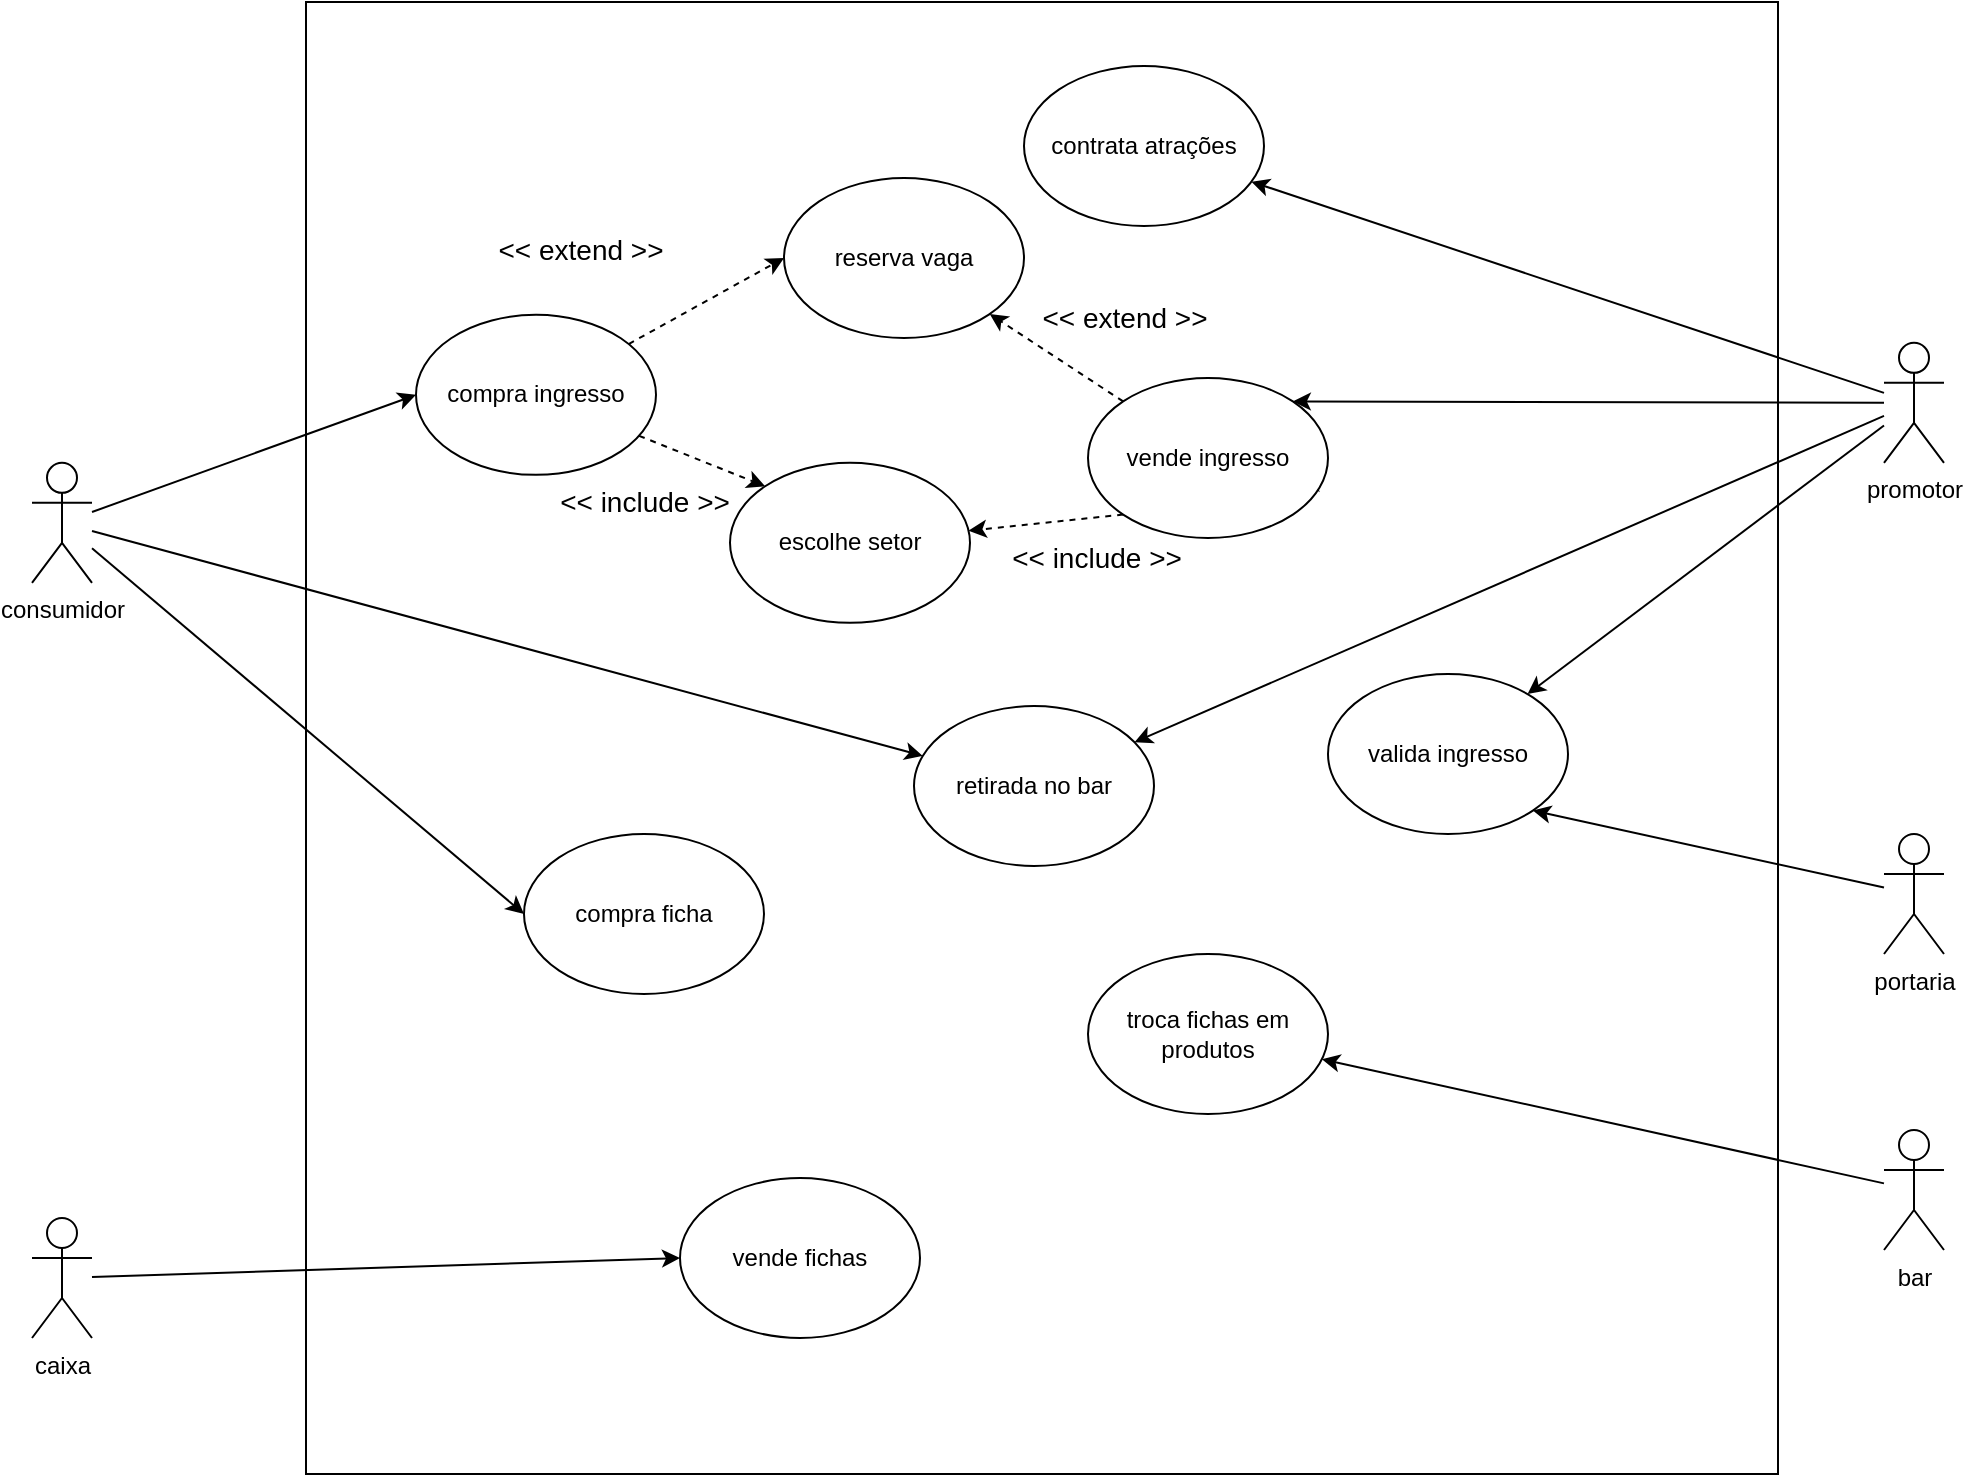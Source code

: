 <mxfile version="13.1.2" type="google"><diagram id="C5RBs43oDa-KdzZeNtuy" name="Page-1"><mxGraphModel dx="1389" dy="1291" grid="1" gridSize="16" guides="1" tooltips="1" connect="1" arrows="1" fold="1" page="1" pageScale="1" pageWidth="690" pageHeight="980" math="0" shadow="0"><root><object label="" id="WIyWlLk6GJQsqaUBKTNV-0"><mxCell/></object><mxCell id="WIyWlLk6GJQsqaUBKTNV-1" parent="WIyWlLk6GJQsqaUBKTNV-0"/><mxCell id="Ul4ZE8-KAoyqZ2ItL-6J-13" style="edgeStyle=none;rounded=0;orthogonalLoop=1;jettySize=auto;html=1;dashed=1;" parent="WIyWlLk6GJQsqaUBKTNV-1" source="Ul4ZE8-KAoyqZ2ItL-6J-2" edge="1"><mxGeometry relative="1" as="geometry"><mxPoint x="843.537" y="398.961" as="targetPoint"/></mxGeometry></mxCell><mxCell id="Ul4ZE8-KAoyqZ2ItL-6J-2" value="vende ingresso" style="ellipse;whiteSpace=wrap;html=1;" parent="WIyWlLk6GJQsqaUBKTNV-1" vertex="1"><mxGeometry x="736" y="348" width="120" height="80" as="geometry"/></mxCell><mxCell id="Ul4ZE8-KAoyqZ2ItL-6J-15" value="vende fichas" style="ellipse;whiteSpace=wrap;html=1;" parent="WIyWlLk6GJQsqaUBKTNV-1" vertex="1"><mxGeometry x="532" y="748" width="120" height="80" as="geometry"/></mxCell><mxCell id="Ul4ZE8-KAoyqZ2ItL-6J-27" value="contrata atrações" style="ellipse;whiteSpace=wrap;html=1;" parent="WIyWlLk6GJQsqaUBKTNV-1" vertex="1"><mxGeometry x="704" y="192" width="120" height="80" as="geometry"/></mxCell><mxCell id="Ul4ZE8-KAoyqZ2ItL-6J-55" style="edgeStyle=none;rounded=0;orthogonalLoop=1;jettySize=auto;html=1;" parent="WIyWlLk6GJQsqaUBKTNV-1" source="Ul4ZE8-KAoyqZ2ItL-6J-54" target="Ul4ZE8-KAoyqZ2ItL-6J-27" edge="1"><mxGeometry relative="1" as="geometry"><mxPoint x="764" y="342.168" as="sourcePoint"/></mxGeometry></mxCell><mxCell id="Ul4ZE8-KAoyqZ2ItL-6J-56" style="edgeStyle=none;rounded=0;orthogonalLoop=1;jettySize=auto;html=1;entryX=1;entryY=0;entryDx=0;entryDy=0;" parent="WIyWlLk6GJQsqaUBKTNV-1" source="Ul4ZE8-KAoyqZ2ItL-6J-54" target="Ul4ZE8-KAoyqZ2ItL-6J-2" edge="1"><mxGeometry relative="1" as="geometry"><mxPoint x="794" y="350.154" as="sourcePoint"/></mxGeometry></mxCell><mxCell id="Vz4cRwSXYTwyTHWGWpfh-15" style="rounded=0;orthogonalLoop=1;jettySize=auto;html=1;" parent="WIyWlLk6GJQsqaUBKTNV-1" source="Ul4ZE8-KAoyqZ2ItL-6J-54" target="Vz4cRwSXYTwyTHWGWpfh-14" edge="1"><mxGeometry relative="1" as="geometry"/></mxCell><mxCell id="Vz4cRwSXYTwyTHWGWpfh-38" style="edgeStyle=none;rounded=0;orthogonalLoop=1;jettySize=auto;html=1;" parent="WIyWlLk6GJQsqaUBKTNV-1" source="Ul4ZE8-KAoyqZ2ItL-6J-54" target="Vz4cRwSXYTwyTHWGWpfh-10" edge="1"><mxGeometry relative="1" as="geometry"/></mxCell><mxCell id="Ul4ZE8-KAoyqZ2ItL-6J-54" value="promotor" style="shape=umlActor;verticalLabelPosition=bottom;labelBackgroundColor=#ffffff;verticalAlign=top;html=1;outlineConnect=0;" parent="WIyWlLk6GJQsqaUBKTNV-1" vertex="1"><mxGeometry x="1134" y="330.43" width="30" height="60" as="geometry"/></mxCell><mxCell id="Ul4ZE8-KAoyqZ2ItL-6J-61" style="edgeStyle=none;rounded=0;orthogonalLoop=1;jettySize=auto;html=1;" parent="WIyWlLk6GJQsqaUBKTNV-1" source="Ul4ZE8-KAoyqZ2ItL-6J-58" target="Ul4ZE8-KAoyqZ2ItL-6J-60" edge="1"><mxGeometry relative="1" as="geometry"/></mxCell><mxCell id="Ul4ZE8-KAoyqZ2ItL-6J-58" value="bar" style="shape=umlActor;verticalLabelPosition=bottom;labelBackgroundColor=#ffffff;verticalAlign=top;html=1;outlineConnect=0;" parent="WIyWlLk6GJQsqaUBKTNV-1" vertex="1"><mxGeometry x="1134" y="724" width="30" height="60" as="geometry"/></mxCell><mxCell id="Ul4ZE8-KAoyqZ2ItL-6J-60" value="troca fichas em produtos" style="ellipse;whiteSpace=wrap;html=1;" parent="WIyWlLk6GJQsqaUBKTNV-1" vertex="1"><mxGeometry x="736" y="636" width="120" height="80" as="geometry"/></mxCell><mxCell id="Vz4cRwSXYTwyTHWGWpfh-2" style="edgeStyle=none;rounded=0;orthogonalLoop=1;jettySize=auto;html=1;entryX=0;entryY=0.5;entryDx=0;entryDy=0;" parent="WIyWlLk6GJQsqaUBKTNV-1" source="Vz4cRwSXYTwyTHWGWpfh-4" target="Vz4cRwSXYTwyTHWGWpfh-7" edge="1"><mxGeometry relative="1" as="geometry"/></mxCell><mxCell id="Vz4cRwSXYTwyTHWGWpfh-3" style="edgeStyle=none;rounded=0;orthogonalLoop=1;jettySize=auto;html=1;" parent="WIyWlLk6GJQsqaUBKTNV-1" source="Vz4cRwSXYTwyTHWGWpfh-4" target="Vz4cRwSXYTwyTHWGWpfh-10" edge="1"><mxGeometry relative="1" as="geometry"/></mxCell><mxCell id="Vz4cRwSXYTwyTHWGWpfh-41" value="" style="edgeStyle=none;rounded=0;orthogonalLoop=1;jettySize=auto;html=1;entryX=0;entryY=0.5;entryDx=0;entryDy=0;" parent="WIyWlLk6GJQsqaUBKTNV-1" source="Vz4cRwSXYTwyTHWGWpfh-4" target="Vz4cRwSXYTwyTHWGWpfh-39" edge="1"><mxGeometry relative="1" as="geometry"><mxPoint x="334" y="606" as="targetPoint"/></mxGeometry></mxCell><mxCell id="Vz4cRwSXYTwyTHWGWpfh-4" value="consumidor" style="shape=umlActor;verticalLabelPosition=bottom;labelBackgroundColor=#ffffff;verticalAlign=top;html=1;outlineConnect=0;" parent="WIyWlLk6GJQsqaUBKTNV-1" vertex="1"><mxGeometry x="208" y="390.43" width="30" height="60" as="geometry"/></mxCell><mxCell id="Vz4cRwSXYTwyTHWGWpfh-5" style="edgeStyle=none;rounded=0;orthogonalLoop=1;jettySize=auto;html=1;dashed=1;exitX=0;exitY=0;exitDx=0;exitDy=0;" parent="WIyWlLk6GJQsqaUBKTNV-1" source="Ul4ZE8-KAoyqZ2ItL-6J-2" target="Vz4cRwSXYTwyTHWGWpfh-8" edge="1"><mxGeometry relative="1" as="geometry"/></mxCell><mxCell id="Vz4cRwSXYTwyTHWGWpfh-6" style="edgeStyle=none;rounded=0;orthogonalLoop=1;jettySize=auto;html=1;dashed=1;exitX=0;exitY=1;exitDx=0;exitDy=0;" parent="WIyWlLk6GJQsqaUBKTNV-1" source="Ul4ZE8-KAoyqZ2ItL-6J-2" target="Vz4cRwSXYTwyTHWGWpfh-11" edge="1"><mxGeometry relative="1" as="geometry"/></mxCell><mxCell id="Vz4cRwSXYTwyTHWGWpfh-26" style="edgeStyle=none;rounded=0;orthogonalLoop=1;jettySize=auto;html=1;entryX=0;entryY=0;entryDx=0;entryDy=0;dashed=1;" parent="WIyWlLk6GJQsqaUBKTNV-1" source="Vz4cRwSXYTwyTHWGWpfh-7" target="Vz4cRwSXYTwyTHWGWpfh-11" edge="1"><mxGeometry relative="1" as="geometry"/></mxCell><mxCell id="Vz4cRwSXYTwyTHWGWpfh-35" style="edgeStyle=none;rounded=0;orthogonalLoop=1;jettySize=auto;html=1;dashed=1;entryX=0;entryY=0.5;entryDx=0;entryDy=0;" parent="WIyWlLk6GJQsqaUBKTNV-1" source="Vz4cRwSXYTwyTHWGWpfh-7" target="Vz4cRwSXYTwyTHWGWpfh-8" edge="1"><mxGeometry relative="1" as="geometry"><mxPoint x="575.164" y="258.004" as="targetPoint"/></mxGeometry></mxCell><mxCell id="Vz4cRwSXYTwyTHWGWpfh-7" value="compra ingresso" style="ellipse;whiteSpace=wrap;html=1;" parent="WIyWlLk6GJQsqaUBKTNV-1" vertex="1"><mxGeometry x="400" y="316.43" width="120" height="80" as="geometry"/></mxCell><mxCell id="Vz4cRwSXYTwyTHWGWpfh-8" value="reserva vaga" style="ellipse;whiteSpace=wrap;html=1;" parent="WIyWlLk6GJQsqaUBKTNV-1" vertex="1"><mxGeometry x="584" y="248" width="120" height="80" as="geometry"/></mxCell><mxCell id="Vz4cRwSXYTwyTHWGWpfh-9" value="&lt;font style=&quot;font-size: 14px&quot;&gt;&amp;lt;&amp;lt; extend &amp;gt;&amp;gt;&lt;/font&gt;" style="text;html=1;resizable=0;autosize=1;align=center;verticalAlign=middle;points=[];fillColor=none;strokeColor=none;rounded=0;" parent="WIyWlLk6GJQsqaUBKTNV-1" vertex="1"><mxGeometry x="704" y="308" width="100" height="20" as="geometry"/></mxCell><mxCell id="Vz4cRwSXYTwyTHWGWpfh-10" value="retirada no bar" style="ellipse;whiteSpace=wrap;html=1;" parent="WIyWlLk6GJQsqaUBKTNV-1" vertex="1"><mxGeometry x="649" y="512" width="120" height="80" as="geometry"/></mxCell><mxCell id="Vz4cRwSXYTwyTHWGWpfh-11" value="escolhe setor" style="ellipse;whiteSpace=wrap;html=1;" parent="WIyWlLk6GJQsqaUBKTNV-1" vertex="1"><mxGeometry x="557" y="390.43" width="120" height="80" as="geometry"/></mxCell><mxCell id="Vz4cRwSXYTwyTHWGWpfh-12" value="&lt;font style=&quot;font-size: 14px&quot;&gt;&amp;lt;&amp;lt; include &amp;gt;&amp;gt;&lt;/font&gt;" style="text;html=1;resizable=0;autosize=1;align=center;verticalAlign=middle;points=[];fillColor=none;strokeColor=none;rounded=0;" parent="WIyWlLk6GJQsqaUBKTNV-1" vertex="1"><mxGeometry x="690" y="428" width="100" height="20" as="geometry"/></mxCell><mxCell id="Vz4cRwSXYTwyTHWGWpfh-14" value="valida ingresso" style="ellipse;whiteSpace=wrap;html=1;" parent="WIyWlLk6GJQsqaUBKTNV-1" vertex="1"><mxGeometry x="856" y="496" width="120" height="80" as="geometry"/></mxCell><mxCell id="Vz4cRwSXYTwyTHWGWpfh-27" value="&lt;font style=&quot;font-size: 14px&quot;&gt;&amp;lt;&amp;lt; include &amp;gt;&amp;gt;&lt;/font&gt;" style="text;html=1;resizable=0;autosize=1;align=center;verticalAlign=middle;points=[];fillColor=none;strokeColor=none;rounded=0;" parent="WIyWlLk6GJQsqaUBKTNV-1" vertex="1"><mxGeometry x="464" y="400.43" width="100" height="20" as="geometry"/></mxCell><mxCell id="Vz4cRwSXYTwyTHWGWpfh-32" style="edgeStyle=none;rounded=0;orthogonalLoop=1;jettySize=auto;html=1;entryX=1;entryY=1;entryDx=0;entryDy=0;" parent="WIyWlLk6GJQsqaUBKTNV-1" source="Vz4cRwSXYTwyTHWGWpfh-28" target="Vz4cRwSXYTwyTHWGWpfh-14" edge="1"><mxGeometry relative="1" as="geometry"/></mxCell><mxCell id="Vz4cRwSXYTwyTHWGWpfh-28" value="portaria" style="shape=umlActor;verticalLabelPosition=bottom;labelBackgroundColor=#ffffff;verticalAlign=top;html=1;outlineConnect=0;" parent="WIyWlLk6GJQsqaUBKTNV-1" vertex="1"><mxGeometry x="1134" y="576" width="30" height="60" as="geometry"/></mxCell><mxCell id="Vz4cRwSXYTwyTHWGWpfh-33" value="&lt;font style=&quot;font-size: 14px&quot;&gt;&amp;lt;&amp;lt; extend &amp;gt;&amp;gt;&lt;/font&gt;" style="text;html=1;resizable=0;autosize=1;align=center;verticalAlign=middle;points=[];fillColor=none;strokeColor=none;rounded=0;" parent="WIyWlLk6GJQsqaUBKTNV-1" vertex="1"><mxGeometry x="432" y="274.43" width="100" height="20" as="geometry"/></mxCell><mxCell id="Vz4cRwSXYTwyTHWGWpfh-39" value="compra ficha" style="ellipse;whiteSpace=wrap;html=1;" parent="WIyWlLk6GJQsqaUBKTNV-1" vertex="1"><mxGeometry x="454" y="576" width="120" height="80" as="geometry"/></mxCell><mxCell id="Vz4cRwSXYTwyTHWGWpfh-42" value="" style="whiteSpace=wrap;html=1;aspect=fixed;fillColor=none;" parent="WIyWlLk6GJQsqaUBKTNV-1" vertex="1"><mxGeometry x="345" y="160" width="736" height="736" as="geometry"/></mxCell><mxCell id="-i21Q9Ie_BGbYgDyDesv-6" style="rounded=0;orthogonalLoop=1;jettySize=auto;html=1;entryX=0;entryY=0.5;entryDx=0;entryDy=0;" edge="1" parent="WIyWlLk6GJQsqaUBKTNV-1" source="-i21Q9Ie_BGbYgDyDesv-0" target="Ul4ZE8-KAoyqZ2ItL-6J-15"><mxGeometry relative="1" as="geometry"/></mxCell><mxCell id="-i21Q9Ie_BGbYgDyDesv-0" value="caixa" style="shape=umlActor;verticalLabelPosition=bottom;labelBackgroundColor=#ffffff;verticalAlign=top;html=1;outlineConnect=0;" vertex="1" parent="WIyWlLk6GJQsqaUBKTNV-1"><mxGeometry x="208" y="768" width="30" height="60" as="geometry"/></mxCell></root></mxGraphModel></diagram></mxfile>